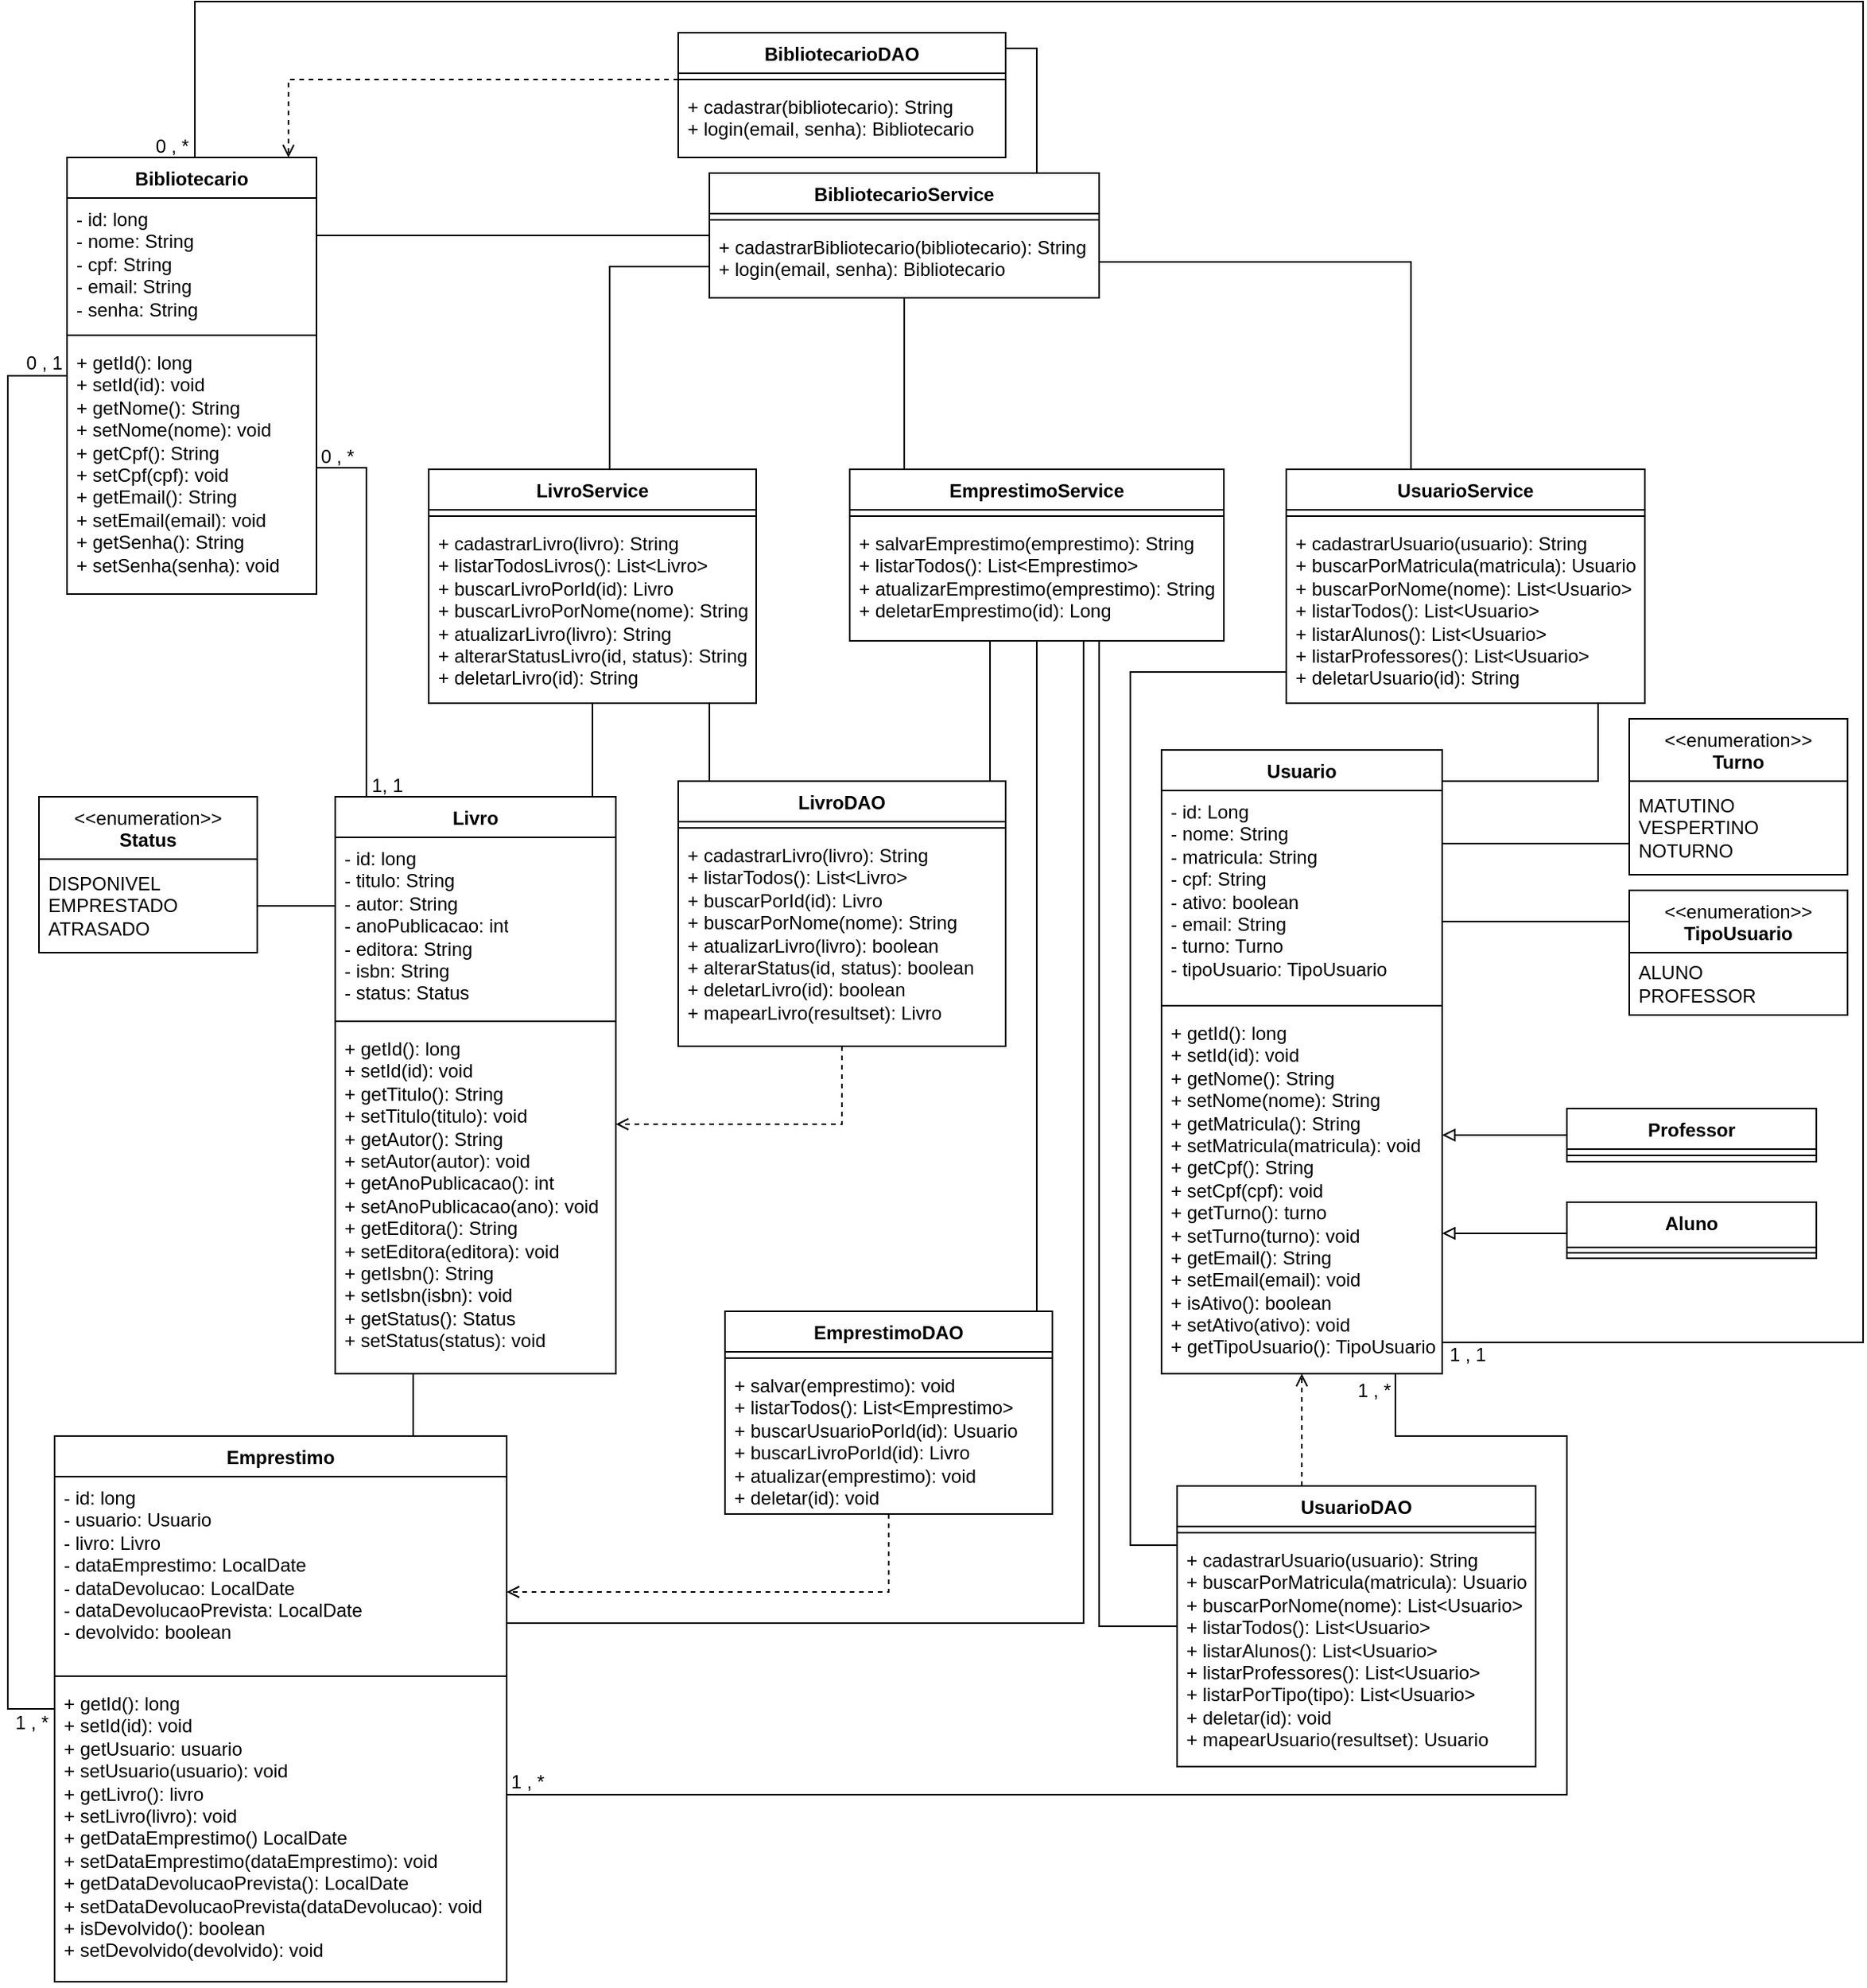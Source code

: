 <mxfile version="27.1.4">
  <diagram name="Página-1" id="i1niIuNDsbV2-99V7VAN">
    <mxGraphModel dx="1974" dy="2326" grid="1" gridSize="10" guides="1" tooltips="1" connect="1" arrows="1" fold="1" page="1" pageScale="1" pageWidth="827" pageHeight="1169" math="0" shadow="0">
      <root>
        <mxCell id="0" />
        <mxCell id="1" parent="0" />
        <mxCell id="SWBdWs7fgn10MAbYWgev-1" value="Usuario" style="swimlane;fontStyle=1;align=center;verticalAlign=top;childLayout=stackLayout;horizontal=1;startSize=26;horizontalStack=0;resizeParent=1;resizeParentMax=0;resizeLast=0;collapsible=1;marginBottom=0;whiteSpace=wrap;html=1;" parent="1" vertex="1">
          <mxGeometry x="1030" y="-380" width="180" height="400" as="geometry" />
        </mxCell>
        <mxCell id="SWBdWs7fgn10MAbYWgev-2" value="- id: Long&lt;div&gt;- nome: String&lt;/div&gt;&lt;div&gt;- matricula: String&lt;/div&gt;&lt;div&gt;- cpf: String&lt;/div&gt;&lt;div&gt;- ativo: boolean&lt;/div&gt;&lt;div&gt;- email: String&lt;/div&gt;&lt;div&gt;- turno: Turno&lt;/div&gt;&lt;div&gt;- tipoUsuario: TipoUsuario&lt;/div&gt;" style="text;strokeColor=none;fillColor=none;align=left;verticalAlign=top;spacingLeft=4;spacingRight=4;overflow=hidden;rotatable=0;points=[[0,0.5],[1,0.5]];portConstraint=eastwest;whiteSpace=wrap;html=1;" parent="SWBdWs7fgn10MAbYWgev-1" vertex="1">
          <mxGeometry y="26" width="180" height="134" as="geometry" />
        </mxCell>
        <mxCell id="SWBdWs7fgn10MAbYWgev-3" value="" style="line;strokeWidth=1;fillColor=none;align=left;verticalAlign=middle;spacingTop=-1;spacingLeft=3;spacingRight=3;rotatable=0;labelPosition=right;points=[];portConstraint=eastwest;strokeColor=inherit;" parent="SWBdWs7fgn10MAbYWgev-1" vertex="1">
          <mxGeometry y="160" width="180" height="8" as="geometry" />
        </mxCell>
        <mxCell id="SWBdWs7fgn10MAbYWgev-4" value="+ getId(): long&lt;div&gt;+ setId(id): void&lt;/div&gt;&lt;div&gt;+ getNome(): String&lt;div&gt;+ setNome(nome): String&lt;/div&gt;&lt;div&gt;+ getMatricula(): String&lt;div&gt;+ setMatricula(matricula): void&lt;/div&gt;&lt;div&gt;+ getCpf(): String&lt;div&gt;+ setCpf(cpf): void&lt;/div&gt;&lt;div&gt;+ getTurno(): turno&lt;div&gt;+ setTurno(turno): void&lt;/div&gt;&lt;div&gt;&lt;span style=&quot;background-color: transparent;&quot;&gt;+ getEmail(): String&lt;/span&gt;&lt;/div&gt;&lt;div&gt;+ setEmail(email): void&lt;/div&gt;&lt;div&gt;+ isAtivo(): boolean&lt;div&gt;+ setAtivo(ativo): void&lt;/div&gt;&lt;/div&gt;&lt;/div&gt;&lt;/div&gt;&lt;/div&gt;&lt;/div&gt;&lt;div&gt;+ getTipoUsuario(): TipoUsuario&lt;/div&gt;" style="text;strokeColor=none;fillColor=none;align=left;verticalAlign=top;spacingLeft=4;spacingRight=4;overflow=hidden;rotatable=0;points=[[0,0.5],[1,0.5]];portConstraint=eastwest;whiteSpace=wrap;html=1;" parent="SWBdWs7fgn10MAbYWgev-1" vertex="1">
          <mxGeometry y="168" width="180" height="232" as="geometry" />
        </mxCell>
        <mxCell id="SWBdWs7fgn10MAbYWgev-26" style="edgeStyle=orthogonalEdgeStyle;rounded=0;orthogonalLoop=1;jettySize=auto;html=1;endArrow=block;endFill=0;" parent="1" source="SWBdWs7fgn10MAbYWgev-5" target="SWBdWs7fgn10MAbYWgev-1" edge="1">
          <mxGeometry relative="1" as="geometry">
            <mxPoint x="291.0" y="169.0" as="sourcePoint" />
            <Array as="points">
              <mxPoint x="1230" y="-133" />
              <mxPoint x="1230" y="-133" />
            </Array>
          </mxGeometry>
        </mxCell>
        <mxCell id="SWBdWs7fgn10MAbYWgev-5" value="Professor" style="swimlane;fontStyle=1;align=center;verticalAlign=top;childLayout=stackLayout;horizontal=1;startSize=26;horizontalStack=0;resizeParent=1;resizeParentMax=0;resizeLast=0;collapsible=1;marginBottom=0;whiteSpace=wrap;html=1;" parent="1" vertex="1">
          <mxGeometry x="1290" y="-150" width="160" height="34" as="geometry" />
        </mxCell>
        <mxCell id="SWBdWs7fgn10MAbYWgev-7" value="" style="line;strokeWidth=1;fillColor=none;align=left;verticalAlign=middle;spacingTop=-1;spacingLeft=3;spacingRight=3;rotatable=0;labelPosition=right;points=[];portConstraint=eastwest;strokeColor=inherit;" parent="SWBdWs7fgn10MAbYWgev-5" vertex="1">
          <mxGeometry y="26" width="160" height="8" as="geometry" />
        </mxCell>
        <mxCell id="SWBdWs7fgn10MAbYWgev-25" style="edgeStyle=orthogonalEdgeStyle;rounded=0;orthogonalLoop=1;jettySize=auto;html=1;endArrow=block;endFill=0;" parent="1" source="SWBdWs7fgn10MAbYWgev-9" edge="1" target="SWBdWs7fgn10MAbYWgev-1">
          <mxGeometry relative="1" as="geometry">
            <mxPoint x="161" y="25" as="targetPoint" />
            <Array as="points">
              <mxPoint x="1260" y="-70" />
              <mxPoint x="1260" y="-70" />
            </Array>
          </mxGeometry>
        </mxCell>
        <mxCell id="SWBdWs7fgn10MAbYWgev-9" value="Aluno" style="swimlane;fontStyle=1;align=center;verticalAlign=top;childLayout=stackLayout;horizontal=1;startSize=29;horizontalStack=0;resizeParent=1;resizeParentMax=0;resizeLast=0;collapsible=1;marginBottom=0;whiteSpace=wrap;html=1;" parent="1" vertex="1">
          <mxGeometry x="1290" y="-90" width="160" height="36" as="geometry" />
        </mxCell>
        <mxCell id="SWBdWs7fgn10MAbYWgev-11" value="" style="line;strokeWidth=1;fillColor=none;align=left;verticalAlign=middle;spacingTop=-1;spacingLeft=3;spacingRight=3;rotatable=0;labelPosition=right;points=[];portConstraint=eastwest;strokeColor=inherit;" parent="SWBdWs7fgn10MAbYWgev-9" vertex="1">
          <mxGeometry y="29" width="160" height="7" as="geometry" />
        </mxCell>
        <mxCell id="SWBdWs7fgn10MAbYWgev-78" style="edgeStyle=orthogonalEdgeStyle;rounded=0;orthogonalLoop=1;jettySize=auto;html=1;endArrow=none;startFill=0;" parent="1" source="SWBdWs7fgn10MAbYWgev-13" target="SWBdWs7fgn10MAbYWgev-17" edge="1">
          <mxGeometry relative="1" as="geometry">
            <Array as="points">
              <mxPoint x="550" y="40" />
              <mxPoint x="550" y="40" />
            </Array>
          </mxGeometry>
        </mxCell>
        <mxCell id="SWBdWs7fgn10MAbYWgev-13" value="Emprestimo" style="swimlane;fontStyle=1;align=center;verticalAlign=top;childLayout=stackLayout;horizontal=1;startSize=26;horizontalStack=0;resizeParent=1;resizeParentMax=0;resizeLast=0;collapsible=1;marginBottom=0;whiteSpace=wrap;html=1;" parent="1" vertex="1">
          <mxGeometry x="320" y="60" width="290" height="350" as="geometry" />
        </mxCell>
        <mxCell id="SWBdWs7fgn10MAbYWgev-14" value="- id: long&lt;div&gt;- usuario: Usuario&lt;/div&gt;&lt;div&gt;- livro: Livro&lt;/div&gt;&lt;div&gt;- dataEmprestimo: LocalDate&lt;/div&gt;&lt;div&gt;- dataDevolucao: LocalDate&lt;/div&gt;&lt;div&gt;- dataDevolucaoPrevista: LocalDate&lt;/div&gt;&lt;div&gt;- devolvido: boolean&lt;/div&gt;" style="text;strokeColor=none;fillColor=none;align=left;verticalAlign=top;spacingLeft=4;spacingRight=4;overflow=hidden;rotatable=0;points=[[0,0.5],[1,0.5]];portConstraint=eastwest;whiteSpace=wrap;html=1;" parent="SWBdWs7fgn10MAbYWgev-13" vertex="1">
          <mxGeometry y="26" width="290" height="124" as="geometry" />
        </mxCell>
        <mxCell id="SWBdWs7fgn10MAbYWgev-15" value="" style="line;strokeWidth=1;fillColor=none;align=left;verticalAlign=middle;spacingTop=-1;spacingLeft=3;spacingRight=3;rotatable=0;labelPosition=right;points=[];portConstraint=eastwest;strokeColor=inherit;" parent="SWBdWs7fgn10MAbYWgev-13" vertex="1">
          <mxGeometry y="150" width="290" height="8" as="geometry" />
        </mxCell>
        <mxCell id="SWBdWs7fgn10MAbYWgev-16" value="+ getId(): long&lt;div&gt;+ setId(id): void&lt;/div&gt;&lt;div&gt;+ getUsuario: usuario&lt;/div&gt;&lt;div&gt;+ setUsuario(usuario): void&lt;/div&gt;&lt;div&gt;+ getLivro(): livro&lt;/div&gt;&lt;div&gt;+ setLivro(livro): void&lt;/div&gt;&lt;div&gt;+ getDataEmprestimo() LocalDate&lt;/div&gt;&lt;div&gt;+ setDataEmprestimo(dataEmprestimo): void&lt;/div&gt;&lt;div&gt;+ getDataDevolucaoPrevista(): LocalDate&lt;/div&gt;&lt;div&gt;+ setDataDevolucaoPrevista(dataDevolucao): void&amp;nbsp;&lt;/div&gt;&lt;div&gt;+ isDevolvido(): boolean&lt;/div&gt;&lt;div&gt;+ setDevolvido(devolvido): void&lt;/div&gt;&lt;div&gt;&lt;br&gt;&lt;/div&gt;" style="text;strokeColor=none;fillColor=none;align=left;verticalAlign=top;spacingLeft=4;spacingRight=4;overflow=hidden;rotatable=0;points=[[0,0.5],[1,0.5]];portConstraint=eastwest;whiteSpace=wrap;html=1;" parent="SWBdWs7fgn10MAbYWgev-13" vertex="1">
          <mxGeometry y="158" width="290" height="192" as="geometry" />
        </mxCell>
        <mxCell id="SWBdWs7fgn10MAbYWgev-17" value="Livro" style="swimlane;fontStyle=1;align=center;verticalAlign=top;childLayout=stackLayout;horizontal=1;startSize=26;horizontalStack=0;resizeParent=1;resizeParentMax=0;resizeLast=0;collapsible=1;marginBottom=0;whiteSpace=wrap;html=1;" parent="1" vertex="1">
          <mxGeometry x="500" y="-350" width="180" height="370" as="geometry" />
        </mxCell>
        <mxCell id="SWBdWs7fgn10MAbYWgev-18" value="- id: long&lt;div&gt;- titulo: String&lt;/div&gt;&lt;div&gt;- autor: String&lt;/div&gt;&lt;div&gt;- anoPublicacao: int&lt;/div&gt;&lt;div&gt;- editora: String&lt;/div&gt;&lt;div&gt;- isbn: String&lt;/div&gt;&lt;div&gt;- status: Status&lt;/div&gt;" style="text;strokeColor=none;fillColor=none;align=left;verticalAlign=top;spacingLeft=4;spacingRight=4;overflow=hidden;rotatable=0;points=[[0,0.5],[1,0.5]];portConstraint=eastwest;whiteSpace=wrap;html=1;" parent="SWBdWs7fgn10MAbYWgev-17" vertex="1">
          <mxGeometry y="26" width="180" height="114" as="geometry" />
        </mxCell>
        <mxCell id="SWBdWs7fgn10MAbYWgev-19" value="" style="line;strokeWidth=1;fillColor=none;align=left;verticalAlign=middle;spacingTop=-1;spacingLeft=3;spacingRight=3;rotatable=0;labelPosition=right;points=[];portConstraint=eastwest;strokeColor=inherit;" parent="SWBdWs7fgn10MAbYWgev-17" vertex="1">
          <mxGeometry y="140" width="180" height="8" as="geometry" />
        </mxCell>
        <mxCell id="SWBdWs7fgn10MAbYWgev-20" value="+ getId(): long&lt;div&gt;+ setId(id): void&lt;/div&gt;&lt;div&gt;+ getTitulo(): String&lt;/div&gt;&lt;div&gt;+ setTitulo(titulo): void&lt;/div&gt;&lt;div&gt;+ getAutor(): String&lt;/div&gt;&lt;div&gt;+ setAutor(autor): void&lt;/div&gt;&lt;div&gt;+ getAnoPublicacao(): int&lt;/div&gt;&lt;div&gt;+ setAnoPublicacao(ano): void&lt;/div&gt;&lt;div&gt;+&amp;nbsp;getEditora(): String&lt;/div&gt;&lt;div&gt;+ setEditora(editora): void&lt;/div&gt;&lt;div&gt;+ getIsbn(): String&lt;/div&gt;&lt;div&gt;+ setIsbn(isbn): void&lt;/div&gt;&lt;div&gt;+ getStatus(): Status&lt;/div&gt;&lt;div&gt;+ setStatus(status): void&lt;/div&gt;" style="text;strokeColor=none;fillColor=none;align=left;verticalAlign=top;spacingLeft=4;spacingRight=4;overflow=hidden;rotatable=0;points=[[0,0.5],[1,0.5]];portConstraint=eastwest;whiteSpace=wrap;html=1;" parent="SWBdWs7fgn10MAbYWgev-17" vertex="1">
          <mxGeometry y="148" width="180" height="222" as="geometry" />
        </mxCell>
        <mxCell id="IxCLyu_dnbTeBCR__Btl-17" style="edgeStyle=orthogonalEdgeStyle;rounded=0;orthogonalLoop=1;jettySize=auto;html=1;endArrow=none;startFill=0;" edge="1" parent="1" source="SWBdWs7fgn10MAbYWgev-21" target="IxCLyu_dnbTeBCR__Btl-1">
          <mxGeometry relative="1" as="geometry">
            <Array as="points">
              <mxPoint x="520" y="-710" />
              <mxPoint x="520" y="-710" />
            </Array>
          </mxGeometry>
        </mxCell>
        <mxCell id="IxCLyu_dnbTeBCR__Btl-34" style="edgeStyle=orthogonalEdgeStyle;rounded=0;orthogonalLoop=1;jettySize=auto;html=1;endArrow=none;startFill=0;" edge="1" parent="1" source="SWBdWs7fgn10MAbYWgev-21" target="SWBdWs7fgn10MAbYWgev-13">
          <mxGeometry relative="1" as="geometry">
            <Array as="points">
              <mxPoint x="290" y="-620" />
              <mxPoint x="290" y="235" />
            </Array>
          </mxGeometry>
        </mxCell>
        <mxCell id="SWBdWs7fgn10MAbYWgev-21" value="Bibliotecario" style="swimlane;fontStyle=1;align=center;verticalAlign=top;childLayout=stackLayout;horizontal=1;startSize=26;horizontalStack=0;resizeParent=1;resizeParentMax=0;resizeLast=0;collapsible=1;marginBottom=0;whiteSpace=wrap;html=1;" parent="1" vertex="1">
          <mxGeometry x="328" y="-760" width="160" height="280" as="geometry" />
        </mxCell>
        <mxCell id="SWBdWs7fgn10MAbYWgev-22" value="- id: long&lt;div&gt;- nome: String&lt;/div&gt;&lt;div&gt;- cpf: String&lt;/div&gt;&lt;div&gt;- email: String&lt;/div&gt;&lt;div&gt;- senha: String&lt;/div&gt;&lt;div&gt;&lt;br&gt;&lt;/div&gt;" style="text;strokeColor=none;fillColor=none;align=left;verticalAlign=top;spacingLeft=4;spacingRight=4;overflow=hidden;rotatable=0;points=[[0,0.5],[1,0.5]];portConstraint=eastwest;whiteSpace=wrap;html=1;" parent="SWBdWs7fgn10MAbYWgev-21" vertex="1">
          <mxGeometry y="26" width="160" height="84" as="geometry" />
        </mxCell>
        <mxCell id="SWBdWs7fgn10MAbYWgev-23" value="" style="line;strokeWidth=1;fillColor=none;align=left;verticalAlign=middle;spacingTop=-1;spacingLeft=3;spacingRight=3;rotatable=0;labelPosition=right;points=[];portConstraint=eastwest;strokeColor=inherit;" parent="SWBdWs7fgn10MAbYWgev-21" vertex="1">
          <mxGeometry y="110" width="160" height="8" as="geometry" />
        </mxCell>
        <mxCell id="SWBdWs7fgn10MAbYWgev-24" value="+ getId(): long&lt;div&gt;+ setId(id): void&lt;/div&gt;&lt;div&gt;+ getNome(): String&lt;/div&gt;&lt;div&gt;+ setNome(nome): void&lt;/div&gt;&lt;div&gt;+ getCpf(): String&lt;/div&gt;&lt;div&gt;+ setCpf(cpf): void&lt;/div&gt;&lt;div&gt;+ getEmail(): String&lt;/div&gt;&lt;div&gt;+ setEmail(email): void&lt;/div&gt;&lt;div&gt;+ getSenha(): String&lt;/div&gt;&lt;div&gt;+ setSenha(senha): void&lt;/div&gt;&lt;div&gt;&lt;br&gt;&lt;/div&gt;" style="text;strokeColor=none;fillColor=none;align=left;verticalAlign=top;spacingLeft=4;spacingRight=4;overflow=hidden;rotatable=0;points=[[0,0.5],[1,0.5]];portConstraint=eastwest;whiteSpace=wrap;html=1;" parent="SWBdWs7fgn10MAbYWgev-21" vertex="1">
          <mxGeometry y="118" width="160" height="162" as="geometry" />
        </mxCell>
        <mxCell id="SWBdWs7fgn10MAbYWgev-55" style="edgeStyle=orthogonalEdgeStyle;rounded=0;orthogonalLoop=1;jettySize=auto;html=1;dashed=1;endArrow=open;endFill=0;" parent="1" source="SWBdWs7fgn10MAbYWgev-28" target="SWBdWs7fgn10MAbYWgev-21" edge="1">
          <mxGeometry relative="1" as="geometry">
            <Array as="points">
              <mxPoint x="470" y="-810" />
            </Array>
          </mxGeometry>
        </mxCell>
        <mxCell id="SWBdWs7fgn10MAbYWgev-28" value="BibliotecarioDAO" style="swimlane;fontStyle=1;align=center;verticalAlign=top;childLayout=stackLayout;horizontal=1;startSize=26;horizontalStack=0;resizeParent=1;resizeParentMax=0;resizeLast=0;collapsible=1;marginBottom=0;whiteSpace=wrap;html=1;" parent="1" vertex="1">
          <mxGeometry x="720" y="-840" width="210" height="80" as="geometry" />
        </mxCell>
        <mxCell id="SWBdWs7fgn10MAbYWgev-30" value="" style="line;strokeWidth=1;fillColor=none;align=left;verticalAlign=middle;spacingTop=-1;spacingLeft=3;spacingRight=3;rotatable=0;labelPosition=right;points=[];portConstraint=eastwest;strokeColor=inherit;" parent="SWBdWs7fgn10MAbYWgev-28" vertex="1">
          <mxGeometry y="26" width="210" height="8" as="geometry" />
        </mxCell>
        <mxCell id="SWBdWs7fgn10MAbYWgev-31" value="+ cadastrar(bibliotecario): String&lt;div&gt;+ login(email, senha): Bibliotecario&lt;/div&gt;" style="text;strokeColor=none;fillColor=none;align=left;verticalAlign=top;spacingLeft=4;spacingRight=4;overflow=hidden;rotatable=0;points=[[0,0.5],[1,0.5]];portConstraint=eastwest;whiteSpace=wrap;html=1;" parent="SWBdWs7fgn10MAbYWgev-28" vertex="1">
          <mxGeometry y="34" width="210" height="46" as="geometry" />
        </mxCell>
        <mxCell id="SWBdWs7fgn10MAbYWgev-66" style="edgeStyle=orthogonalEdgeStyle;rounded=0;orthogonalLoop=1;jettySize=auto;html=1;dashed=1;endArrow=open;endFill=0;" parent="1" source="SWBdWs7fgn10MAbYWgev-34" target="SWBdWs7fgn10MAbYWgev-13" edge="1">
          <mxGeometry relative="1" as="geometry">
            <Array as="points">
              <mxPoint x="855" y="160" />
            </Array>
          </mxGeometry>
        </mxCell>
        <mxCell id="SWBdWs7fgn10MAbYWgev-34" value="EmprestimoDAO" style="swimlane;fontStyle=1;align=center;verticalAlign=top;childLayout=stackLayout;horizontal=1;startSize=26;horizontalStack=0;resizeParent=1;resizeParentMax=0;resizeLast=0;collapsible=1;marginBottom=0;whiteSpace=wrap;html=1;" parent="1" vertex="1">
          <mxGeometry x="750" y="-20" width="210" height="130" as="geometry" />
        </mxCell>
        <mxCell id="SWBdWs7fgn10MAbYWgev-35" value="" style="line;strokeWidth=1;fillColor=none;align=left;verticalAlign=middle;spacingTop=-1;spacingLeft=3;spacingRight=3;rotatable=0;labelPosition=right;points=[];portConstraint=eastwest;strokeColor=inherit;" parent="SWBdWs7fgn10MAbYWgev-34" vertex="1">
          <mxGeometry y="26" width="210" height="8" as="geometry" />
        </mxCell>
        <mxCell id="SWBdWs7fgn10MAbYWgev-36" value="+ salvar(emprestimo): void&lt;div&gt;+ listarTodos(): List&amp;lt;Emprestimo&amp;gt;&lt;/div&gt;&lt;div&gt;+ buscarUsuarioPorId(id): Usuario&lt;/div&gt;&lt;div&gt;+ buscarLivroPorId(id): Livro&lt;/div&gt;&lt;div&gt;+ atualizar(emprestimo): void&lt;/div&gt;&lt;div&gt;+ deletar(id): void&lt;/div&gt;" style="text;strokeColor=none;fillColor=none;align=left;verticalAlign=top;spacingLeft=4;spacingRight=4;overflow=hidden;rotatable=0;points=[[0,0.5],[1,0.5]];portConstraint=eastwest;whiteSpace=wrap;html=1;" parent="SWBdWs7fgn10MAbYWgev-34" vertex="1">
          <mxGeometry y="34" width="210" height="96" as="geometry" />
        </mxCell>
        <mxCell id="SWBdWs7fgn10MAbYWgev-69" style="edgeStyle=orthogonalEdgeStyle;rounded=0;orthogonalLoop=1;jettySize=auto;html=1;dashed=1;endArrow=open;endFill=0;strokeWidth=1;" parent="1" source="SWBdWs7fgn10MAbYWgev-37" target="SWBdWs7fgn10MAbYWgev-17" edge="1">
          <mxGeometry relative="1" as="geometry">
            <Array as="points">
              <mxPoint x="825" y="-140" />
            </Array>
          </mxGeometry>
        </mxCell>
        <mxCell id="IxCLyu_dnbTeBCR__Btl-24" style="edgeStyle=orthogonalEdgeStyle;rounded=0;orthogonalLoop=1;jettySize=auto;html=1;endArrow=none;startFill=0;" edge="1" parent="1" source="SWBdWs7fgn10MAbYWgev-37" target="IxCLyu_dnbTeBCR__Btl-9">
          <mxGeometry relative="1" as="geometry">
            <Array as="points">
              <mxPoint x="740" y="-390" />
              <mxPoint x="740" y="-390" />
            </Array>
          </mxGeometry>
        </mxCell>
        <mxCell id="SWBdWs7fgn10MAbYWgev-37" value="LivroDAO" style="swimlane;fontStyle=1;align=center;verticalAlign=top;childLayout=stackLayout;horizontal=1;startSize=26;horizontalStack=0;resizeParent=1;resizeParentMax=0;resizeLast=0;collapsible=1;marginBottom=0;whiteSpace=wrap;html=1;" parent="1" vertex="1">
          <mxGeometry x="720" y="-360" width="210" height="170" as="geometry" />
        </mxCell>
        <mxCell id="SWBdWs7fgn10MAbYWgev-38" value="" style="line;strokeWidth=1;fillColor=none;align=left;verticalAlign=middle;spacingTop=-1;spacingLeft=3;spacingRight=3;rotatable=0;labelPosition=right;points=[];portConstraint=eastwest;strokeColor=inherit;" parent="SWBdWs7fgn10MAbYWgev-37" vertex="1">
          <mxGeometry y="26" width="210" height="8" as="geometry" />
        </mxCell>
        <mxCell id="SWBdWs7fgn10MAbYWgev-39" value="+ cadastrarLivro(livro): String&lt;div&gt;+ listarTodos(): List&amp;lt;Livro&amp;gt;&lt;/div&gt;&lt;div&gt;+ buscarPorId(id): Livro&lt;/div&gt;&lt;div&gt;+ buscarPorNome(nome): String&lt;/div&gt;&lt;div&gt;+ atualizarLivro(livro): boolean&lt;/div&gt;&lt;div&gt;+ alterarStatus(id, status): boolean&lt;/div&gt;&lt;div&gt;+ deletarLivro(id): boolean&lt;/div&gt;&lt;div&gt;+ mapearLivro(resultset): Livro&lt;/div&gt;" style="text;strokeColor=none;fillColor=none;align=left;verticalAlign=top;spacingLeft=4;spacingRight=4;overflow=hidden;rotatable=0;points=[[0,0.5],[1,0.5]];portConstraint=eastwest;whiteSpace=wrap;html=1;" parent="SWBdWs7fgn10MAbYWgev-37" vertex="1">
          <mxGeometry y="34" width="210" height="136" as="geometry" />
        </mxCell>
        <mxCell id="SWBdWs7fgn10MAbYWgev-71" style="edgeStyle=orthogonalEdgeStyle;rounded=0;orthogonalLoop=1;jettySize=auto;html=1;endArrow=open;endFill=0;dashed=1;" parent="1" source="SWBdWs7fgn10MAbYWgev-40" target="SWBdWs7fgn10MAbYWgev-1" edge="1">
          <mxGeometry relative="1" as="geometry">
            <mxPoint x="1240.0" y="190" as="sourcePoint" />
            <Array as="points">
              <mxPoint x="1120" y="60" />
              <mxPoint x="1120" y="60" />
            </Array>
            <mxPoint x="1220.26" y="-157.352" as="targetPoint" />
          </mxGeometry>
        </mxCell>
        <mxCell id="SWBdWs7fgn10MAbYWgev-40" value="UsuarioDAO" style="swimlane;fontStyle=1;align=center;verticalAlign=top;childLayout=stackLayout;horizontal=1;startSize=26;horizontalStack=0;resizeParent=1;resizeParentMax=0;resizeLast=0;collapsible=1;marginBottom=0;whiteSpace=wrap;html=1;" parent="1" vertex="1">
          <mxGeometry x="1040" y="92" width="230" height="180" as="geometry" />
        </mxCell>
        <mxCell id="SWBdWs7fgn10MAbYWgev-42" value="" style="line;strokeWidth=1;fillColor=none;align=left;verticalAlign=middle;spacingTop=-1;spacingLeft=3;spacingRight=3;rotatable=0;labelPosition=right;points=[];portConstraint=eastwest;strokeColor=inherit;" parent="SWBdWs7fgn10MAbYWgev-40" vertex="1">
          <mxGeometry y="26" width="230" height="8" as="geometry" />
        </mxCell>
        <mxCell id="SWBdWs7fgn10MAbYWgev-43" value="+ cadastrarUsuario(usuario): String&lt;div&gt;+ buscarPorMatricula(matricula): Usuario&lt;/div&gt;&lt;div&gt;+ buscarPorNome(nome): List&amp;lt;Usuario&amp;gt;&lt;/div&gt;&lt;div&gt;+ listarTodos(): List&amp;lt;Usuario&amp;gt;&lt;/div&gt;&lt;div&gt;+ listarAlunos(): List&amp;lt;Usuario&amp;gt;&lt;/div&gt;&lt;div&gt;+ listarProfessores(): List&amp;lt;Usuario&amp;gt;&lt;/div&gt;&lt;div&gt;+ listarPorTipo(tipo): List&amp;lt;Usuario&amp;gt;&lt;/div&gt;&lt;div&gt;+ deletar(id): void&lt;/div&gt;&lt;div&gt;+ mapearUsuario(resultset): Usuario&lt;/div&gt;" style="text;strokeColor=none;fillColor=none;align=left;verticalAlign=top;spacingLeft=4;spacingRight=4;overflow=hidden;rotatable=0;points=[[0,0.5],[1,0.5]];portConstraint=eastwest;whiteSpace=wrap;html=1;" parent="SWBdWs7fgn10MAbYWgev-40" vertex="1">
          <mxGeometry y="34" width="230" height="146" as="geometry" />
        </mxCell>
        <mxCell id="SWBdWs7fgn10MAbYWgev-68" style="edgeStyle=orthogonalEdgeStyle;rounded=0;orthogonalLoop=1;jettySize=auto;html=1;endArrow=none;startFill=0;" parent="1" source="SWBdWs7fgn10MAbYWgev-44" target="SWBdWs7fgn10MAbYWgev-17" edge="1">
          <mxGeometry relative="1" as="geometry">
            <Array as="points">
              <mxPoint x="470" y="-280" />
              <mxPoint x="470" y="-280" />
            </Array>
          </mxGeometry>
        </mxCell>
        <mxCell id="SWBdWs7fgn10MAbYWgev-44" value="&amp;lt;&amp;lt;enumeration&amp;gt;&amp;gt;&lt;br&gt;&lt;b&gt;Status&lt;/b&gt;" style="swimlane;fontStyle=0;align=center;verticalAlign=top;childLayout=stackLayout;horizontal=1;startSize=40;horizontalStack=0;resizeParent=1;resizeParentMax=0;resizeLast=0;collapsible=0;marginBottom=0;html=1;whiteSpace=wrap;" parent="1" vertex="1">
          <mxGeometry x="310" y="-350" width="140" height="100" as="geometry" />
        </mxCell>
        <mxCell id="SWBdWs7fgn10MAbYWgev-45" value="DISPONIVEL&lt;div&gt;EMPRESTADO&lt;/div&gt;&lt;div&gt;ATRASADO&lt;/div&gt;" style="text;html=1;strokeColor=none;fillColor=none;align=left;verticalAlign=middle;spacingLeft=4;spacingRight=4;overflow=hidden;rotatable=0;points=[[0,0.5],[1,0.5]];portConstraint=eastwest;whiteSpace=wrap;" parent="SWBdWs7fgn10MAbYWgev-44" vertex="1">
          <mxGeometry y="40" width="140" height="60" as="geometry" />
        </mxCell>
        <mxCell id="IxCLyu_dnbTeBCR__Btl-30" style="edgeStyle=orthogonalEdgeStyle;rounded=0;orthogonalLoop=1;jettySize=auto;html=1;endArrow=none;startFill=0;" edge="1" parent="1" source="SWBdWs7fgn10MAbYWgev-46" target="SWBdWs7fgn10MAbYWgev-2">
          <mxGeometry relative="1" as="geometry">
            <Array as="points">
              <mxPoint x="1270" y="-270" />
              <mxPoint x="1270" y="-270" />
            </Array>
          </mxGeometry>
        </mxCell>
        <mxCell id="SWBdWs7fgn10MAbYWgev-46" value="&amp;lt;&amp;lt;enumeration&amp;gt;&amp;gt;&lt;br&gt;&lt;b&gt;TipoUsuario&lt;/b&gt;" style="swimlane;fontStyle=0;align=center;verticalAlign=top;childLayout=stackLayout;horizontal=1;startSize=40;horizontalStack=0;resizeParent=1;resizeParentMax=0;resizeLast=0;collapsible=0;marginBottom=0;html=1;whiteSpace=wrap;" parent="1" vertex="1">
          <mxGeometry x="1330" y="-290" width="140" height="80" as="geometry" />
        </mxCell>
        <mxCell id="SWBdWs7fgn10MAbYWgev-47" value="ALUNO&lt;div&gt;PROFESSOR&lt;/div&gt;" style="text;html=1;strokeColor=none;fillColor=none;align=left;verticalAlign=middle;spacingLeft=4;spacingRight=4;overflow=hidden;rotatable=0;points=[[0,0.5],[1,0.5]];portConstraint=eastwest;whiteSpace=wrap;" parent="SWBdWs7fgn10MAbYWgev-46" vertex="1">
          <mxGeometry y="40" width="140" height="40" as="geometry" />
        </mxCell>
        <mxCell id="SWBdWs7fgn10MAbYWgev-60" style="edgeStyle=orthogonalEdgeStyle;rounded=0;orthogonalLoop=1;jettySize=auto;html=1;endArrow=none;startFill=0;" parent="1" source="SWBdWs7fgn10MAbYWgev-48" target="SWBdWs7fgn10MAbYWgev-2" edge="1">
          <mxGeometry relative="1" as="geometry">
            <Array as="points">
              <mxPoint x="1270" y="-320" />
              <mxPoint x="1270" y="-320" />
            </Array>
          </mxGeometry>
        </mxCell>
        <mxCell id="SWBdWs7fgn10MAbYWgev-48" value="&amp;lt;&amp;lt;enumeration&amp;gt;&amp;gt;&lt;br&gt;&lt;b&gt;Turno&lt;/b&gt;" style="swimlane;fontStyle=0;align=center;verticalAlign=top;childLayout=stackLayout;horizontal=1;startSize=40;horizontalStack=0;resizeParent=1;resizeParentMax=0;resizeLast=0;collapsible=0;marginBottom=0;html=1;whiteSpace=wrap;" parent="1" vertex="1">
          <mxGeometry x="1330" y="-400" width="140" height="100" as="geometry" />
        </mxCell>
        <mxCell id="SWBdWs7fgn10MAbYWgev-49" value="MATUTINO&lt;div&gt;VESPERTINO&lt;/div&gt;&lt;div&gt;NOTURNO&lt;/div&gt;" style="text;html=1;strokeColor=none;fillColor=none;align=left;verticalAlign=middle;spacingLeft=4;spacingRight=4;overflow=hidden;rotatable=0;points=[[0,0.5],[1,0.5]];portConstraint=eastwest;whiteSpace=wrap;" parent="SWBdWs7fgn10MAbYWgev-48" vertex="1">
          <mxGeometry y="40" width="140" height="60" as="geometry" />
        </mxCell>
        <mxCell id="SWBdWs7fgn10MAbYWgev-64" style="edgeStyle=orthogonalEdgeStyle;rounded=0;orthogonalLoop=1;jettySize=auto;html=1;endArrow=none;startFill=0;" parent="1" source="SWBdWs7fgn10MAbYWgev-21" target="SWBdWs7fgn10MAbYWgev-1" edge="1">
          <mxGeometry relative="1" as="geometry">
            <Array as="points">
              <mxPoint x="410" y="-860" />
              <mxPoint x="1480" y="-860" />
              <mxPoint x="1480" />
            </Array>
            <mxPoint x="280" y="-640" as="sourcePoint" />
          </mxGeometry>
        </mxCell>
        <mxCell id="SWBdWs7fgn10MAbYWgev-70" style="edgeStyle=orthogonalEdgeStyle;rounded=0;orthogonalLoop=1;jettySize=auto;html=1;exitX=1;exitY=0.5;exitDx=0;exitDy=0;endArrow=none;startFill=0;" parent="1" source="SWBdWs7fgn10MAbYWgev-24" target="SWBdWs7fgn10MAbYWgev-17" edge="1">
          <mxGeometry relative="1" as="geometry">
            <Array as="points">
              <mxPoint x="520" y="-561" />
            </Array>
          </mxGeometry>
        </mxCell>
        <mxCell id="IxCLyu_dnbTeBCR__Btl-18" style="edgeStyle=orthogonalEdgeStyle;rounded=0;orthogonalLoop=1;jettySize=auto;html=1;endArrow=none;startFill=0;" edge="1" parent="1" source="IxCLyu_dnbTeBCR__Btl-1" target="IxCLyu_dnbTeBCR__Btl-5">
          <mxGeometry relative="1" as="geometry">
            <Array as="points">
              <mxPoint x="865" y="-600" />
              <mxPoint x="865" y="-600" />
            </Array>
          </mxGeometry>
        </mxCell>
        <mxCell id="IxCLyu_dnbTeBCR__Btl-19" style="edgeStyle=orthogonalEdgeStyle;rounded=0;orthogonalLoop=1;jettySize=auto;html=1;entryX=0.5;entryY=0;entryDx=0;entryDy=0;endArrow=none;startFill=0;" edge="1" parent="1" source="IxCLyu_dnbTeBCR__Btl-1" target="IxCLyu_dnbTeBCR__Btl-9">
          <mxGeometry relative="1" as="geometry">
            <mxPoint x="720" y="-680" as="sourcePoint" />
            <Array as="points">
              <mxPoint x="676" y="-690" />
              <mxPoint x="676" y="-560" />
            </Array>
          </mxGeometry>
        </mxCell>
        <mxCell id="IxCLyu_dnbTeBCR__Btl-20" style="edgeStyle=orthogonalEdgeStyle;rounded=0;orthogonalLoop=1;jettySize=auto;html=1;endArrow=none;startFill=0;exitX=1;exitY=0.5;exitDx=0;exitDy=0;" edge="1" parent="1" source="IxCLyu_dnbTeBCR__Btl-4" target="IxCLyu_dnbTeBCR__Btl-13">
          <mxGeometry relative="1" as="geometry">
            <Array as="points">
              <mxPoint x="1190" y="-693" />
            </Array>
          </mxGeometry>
        </mxCell>
        <mxCell id="IxCLyu_dnbTeBCR__Btl-27" style="edgeStyle=orthogonalEdgeStyle;rounded=0;orthogonalLoop=1;jettySize=auto;html=1;endArrow=none;startFill=0;" edge="1" parent="1" source="IxCLyu_dnbTeBCR__Btl-1" target="SWBdWs7fgn10MAbYWgev-28">
          <mxGeometry relative="1" as="geometry">
            <mxPoint x="630" y="-220" as="sourcePoint" />
            <mxPoint x="612.5" y="-195" as="targetPoint" />
            <Array as="points">
              <mxPoint x="950" y="-830" />
            </Array>
          </mxGeometry>
        </mxCell>
        <mxCell id="IxCLyu_dnbTeBCR__Btl-1" value="BibliotecarioService" style="swimlane;fontStyle=1;align=center;verticalAlign=top;childLayout=stackLayout;horizontal=1;startSize=26;horizontalStack=0;resizeParent=1;resizeParentMax=0;resizeLast=0;collapsible=1;marginBottom=0;whiteSpace=wrap;html=1;" vertex="1" parent="1">
          <mxGeometry x="740" y="-750" width="250" height="80" as="geometry" />
        </mxCell>
        <mxCell id="IxCLyu_dnbTeBCR__Btl-3" value="" style="line;strokeWidth=1;fillColor=none;align=left;verticalAlign=middle;spacingTop=-1;spacingLeft=3;spacingRight=3;rotatable=0;labelPosition=right;points=[];portConstraint=eastwest;strokeColor=inherit;" vertex="1" parent="IxCLyu_dnbTeBCR__Btl-1">
          <mxGeometry y="26" width="250" height="8" as="geometry" />
        </mxCell>
        <mxCell id="IxCLyu_dnbTeBCR__Btl-4" value="+ cadastrarBibliotecario(bibliotecario): String&lt;div&gt;+ login(email, senha): Bibliotecario&lt;/div&gt;" style="text;strokeColor=none;fillColor=none;align=left;verticalAlign=top;spacingLeft=4;spacingRight=4;overflow=hidden;rotatable=0;points=[[0,0.5],[1,0.5]];portConstraint=eastwest;whiteSpace=wrap;html=1;" vertex="1" parent="IxCLyu_dnbTeBCR__Btl-1">
          <mxGeometry y="34" width="250" height="46" as="geometry" />
        </mxCell>
        <mxCell id="IxCLyu_dnbTeBCR__Btl-22" style="edgeStyle=orthogonalEdgeStyle;rounded=0;orthogonalLoop=1;jettySize=auto;html=1;endArrow=none;startFill=0;" edge="1" parent="1" source="IxCLyu_dnbTeBCR__Btl-5" target="SWBdWs7fgn10MAbYWgev-13">
          <mxGeometry relative="1" as="geometry">
            <Array as="points">
              <mxPoint x="980" y="180" />
            </Array>
          </mxGeometry>
        </mxCell>
        <mxCell id="IxCLyu_dnbTeBCR__Btl-45" style="edgeStyle=orthogonalEdgeStyle;rounded=0;orthogonalLoop=1;jettySize=auto;html=1;endArrow=none;startFill=0;" edge="1" parent="1" source="IxCLyu_dnbTeBCR__Btl-5" target="SWBdWs7fgn10MAbYWgev-40">
          <mxGeometry relative="1" as="geometry">
            <Array as="points">
              <mxPoint x="990" y="182" />
            </Array>
          </mxGeometry>
        </mxCell>
        <mxCell id="IxCLyu_dnbTeBCR__Btl-5" value="EmprestimoService" style="swimlane;fontStyle=1;align=center;verticalAlign=top;childLayout=stackLayout;horizontal=1;startSize=26;horizontalStack=0;resizeParent=1;resizeParentMax=0;resizeLast=0;collapsible=1;marginBottom=0;whiteSpace=wrap;html=1;" vertex="1" parent="1">
          <mxGeometry x="830" y="-560" width="240" height="110" as="geometry" />
        </mxCell>
        <mxCell id="IxCLyu_dnbTeBCR__Btl-7" value="" style="line;strokeWidth=1;fillColor=none;align=left;verticalAlign=middle;spacingTop=-1;spacingLeft=3;spacingRight=3;rotatable=0;labelPosition=right;points=[];portConstraint=eastwest;strokeColor=inherit;" vertex="1" parent="IxCLyu_dnbTeBCR__Btl-5">
          <mxGeometry y="26" width="240" height="8" as="geometry" />
        </mxCell>
        <mxCell id="IxCLyu_dnbTeBCR__Btl-8" value="+ salvarEmprestimo(emprestimo): String&lt;div&gt;+ listarTodos(): List&amp;lt;Emprestimo&amp;gt;&lt;/div&gt;&lt;div&gt;+ atualizarEmprestimo(emprestimo): String&lt;/div&gt;&lt;div&gt;+ deletarEmprestimo(id): Long&lt;/div&gt;" style="text;strokeColor=none;fillColor=none;align=left;verticalAlign=top;spacingLeft=4;spacingRight=4;overflow=hidden;rotatable=0;points=[[0,0.5],[1,0.5]];portConstraint=eastwest;whiteSpace=wrap;html=1;" vertex="1" parent="IxCLyu_dnbTeBCR__Btl-5">
          <mxGeometry y="34" width="240" height="76" as="geometry" />
        </mxCell>
        <mxCell id="IxCLyu_dnbTeBCR__Btl-9" value="LivroService" style="swimlane;fontStyle=1;align=center;verticalAlign=top;childLayout=stackLayout;horizontal=1;startSize=26;horizontalStack=0;resizeParent=1;resizeParentMax=0;resizeLast=0;collapsible=1;marginBottom=0;whiteSpace=wrap;html=1;" vertex="1" parent="1">
          <mxGeometry x="560" y="-560" width="210" height="150" as="geometry" />
        </mxCell>
        <mxCell id="IxCLyu_dnbTeBCR__Btl-11" value="" style="line;strokeWidth=1;fillColor=none;align=left;verticalAlign=middle;spacingTop=-1;spacingLeft=3;spacingRight=3;rotatable=0;labelPosition=right;points=[];portConstraint=eastwest;strokeColor=inherit;" vertex="1" parent="IxCLyu_dnbTeBCR__Btl-9">
          <mxGeometry y="26" width="210" height="8" as="geometry" />
        </mxCell>
        <mxCell id="IxCLyu_dnbTeBCR__Btl-12" value="+ cadastrarLivro(livro): String&lt;div&gt;+ listarTodosLivros(): List&amp;lt;Livro&amp;gt;&lt;/div&gt;&lt;div&gt;+ buscarLivroPorId(id): Livro&lt;/div&gt;&lt;div&gt;+ buscarLivroPorNome(nome): String&lt;/div&gt;&lt;div&gt;+ atualizarLivro(livro): String&lt;/div&gt;&lt;div&gt;+ alterarStatusLivro(id, status): String&lt;/div&gt;&lt;div&gt;+ deletarLivro(id): String&lt;/div&gt;" style="text;strokeColor=none;fillColor=none;align=left;verticalAlign=top;spacingLeft=4;spacingRight=4;overflow=hidden;rotatable=0;points=[[0,0.5],[1,0.5]];portConstraint=eastwest;whiteSpace=wrap;html=1;" vertex="1" parent="IxCLyu_dnbTeBCR__Btl-9">
          <mxGeometry y="34" width="210" height="116" as="geometry" />
        </mxCell>
        <mxCell id="IxCLyu_dnbTeBCR__Btl-13" value="UsuarioService" style="swimlane;fontStyle=1;align=center;verticalAlign=top;childLayout=stackLayout;horizontal=1;startSize=26;horizontalStack=0;resizeParent=1;resizeParentMax=0;resizeLast=0;collapsible=1;marginBottom=0;whiteSpace=wrap;html=1;" vertex="1" parent="1">
          <mxGeometry x="1110" y="-560" width="230" height="150" as="geometry" />
        </mxCell>
        <mxCell id="IxCLyu_dnbTeBCR__Btl-15" value="" style="line;strokeWidth=1;fillColor=none;align=left;verticalAlign=middle;spacingTop=-1;spacingLeft=3;spacingRight=3;rotatable=0;labelPosition=right;points=[];portConstraint=eastwest;strokeColor=inherit;" vertex="1" parent="IxCLyu_dnbTeBCR__Btl-13">
          <mxGeometry y="26" width="230" height="8" as="geometry" />
        </mxCell>
        <mxCell id="IxCLyu_dnbTeBCR__Btl-16" value="+ cadastrarUsuario(usuario): String&lt;div&gt;+ buscarPorMatricula(matricula): Usuario&lt;/div&gt;&lt;div&gt;+ buscarPorNome(nome): List&amp;lt;Usuario&amp;gt;&lt;/div&gt;&lt;div&gt;+ listarTodos(): List&amp;lt;Usuario&amp;gt;&lt;/div&gt;&lt;div&gt;+ listarAlunos(): List&amp;lt;Usuario&amp;gt;&lt;/div&gt;&lt;div&gt;+ listarProfessores(): List&amp;lt;Usuario&amp;gt;&lt;/div&gt;&lt;div&gt;+ deletarUsuario(id): String&lt;/div&gt;" style="text;strokeColor=none;fillColor=none;align=left;verticalAlign=top;spacingLeft=4;spacingRight=4;overflow=hidden;rotatable=0;points=[[0,0.5],[1,0.5]];portConstraint=eastwest;whiteSpace=wrap;html=1;" vertex="1" parent="IxCLyu_dnbTeBCR__Btl-13">
          <mxGeometry y="34" width="230" height="116" as="geometry" />
        </mxCell>
        <mxCell id="IxCLyu_dnbTeBCR__Btl-21" style="edgeStyle=orthogonalEdgeStyle;rounded=0;orthogonalLoop=1;jettySize=auto;html=1;endArrow=none;startFill=0;" edge="1" parent="1" source="IxCLyu_dnbTeBCR__Btl-12" target="SWBdWs7fgn10MAbYWgev-17">
          <mxGeometry relative="1" as="geometry">
            <Array as="points">
              <mxPoint x="590" y="-200" />
              <mxPoint x="590" y="-200" />
            </Array>
          </mxGeometry>
        </mxCell>
        <mxCell id="IxCLyu_dnbTeBCR__Btl-23" style="edgeStyle=orthogonalEdgeStyle;rounded=0;orthogonalLoop=1;jettySize=auto;html=1;endArrow=none;startFill=0;" edge="1" parent="1" source="IxCLyu_dnbTeBCR__Btl-16" target="SWBdWs7fgn10MAbYWgev-1">
          <mxGeometry relative="1" as="geometry">
            <Array as="points">
              <mxPoint x="1310" y="-360" />
            </Array>
          </mxGeometry>
        </mxCell>
        <mxCell id="IxCLyu_dnbTeBCR__Btl-32" style="edgeStyle=orthogonalEdgeStyle;rounded=0;orthogonalLoop=1;jettySize=auto;html=1;endArrow=none;startFill=0;" edge="1" parent="1" source="IxCLyu_dnbTeBCR__Btl-16" target="SWBdWs7fgn10MAbYWgev-40">
          <mxGeometry relative="1" as="geometry">
            <Array as="points">
              <mxPoint x="1010" y="-430" />
              <mxPoint x="1010" y="130" />
            </Array>
          </mxGeometry>
        </mxCell>
        <mxCell id="IxCLyu_dnbTeBCR__Btl-33" style="edgeStyle=orthogonalEdgeStyle;rounded=0;orthogonalLoop=1;jettySize=auto;html=1;endArrow=none;startFill=0;" edge="1" parent="1" source="IxCLyu_dnbTeBCR__Btl-8" target="SWBdWs7fgn10MAbYWgev-34">
          <mxGeometry relative="1" as="geometry">
            <Array as="points">
              <mxPoint x="950" y="-130" />
              <mxPoint x="950" y="-130" />
            </Array>
          </mxGeometry>
        </mxCell>
        <mxCell id="IxCLyu_dnbTeBCR__Btl-36" value="1 , 1" style="text;html=1;align=center;verticalAlign=middle;resizable=0;points=[];autosize=1;strokeColor=none;fillColor=none;" vertex="1" parent="1">
          <mxGeometry x="1201" y="-7" width="50" height="30" as="geometry" />
        </mxCell>
        <mxCell id="IxCLyu_dnbTeBCR__Btl-37" value="0 , *" style="text;html=1;align=center;verticalAlign=middle;resizable=0;points=[];autosize=1;strokeColor=none;fillColor=none;" vertex="1" parent="1">
          <mxGeometry x="375" y="-782" width="40" height="30" as="geometry" />
        </mxCell>
        <mxCell id="IxCLyu_dnbTeBCR__Btl-38" value="0 , *" style="text;html=1;align=center;verticalAlign=middle;resizable=0;points=[];autosize=1;strokeColor=none;fillColor=none;" vertex="1" parent="1">
          <mxGeometry x="481" y="-583" width="40" height="30" as="geometry" />
        </mxCell>
        <mxCell id="IxCLyu_dnbTeBCR__Btl-39" value="1, 1" style="text;html=1;align=center;verticalAlign=middle;resizable=0;points=[];autosize=1;strokeColor=none;fillColor=none;" vertex="1" parent="1">
          <mxGeometry x="513" y="-372" width="40" height="30" as="geometry" />
        </mxCell>
        <mxCell id="IxCLyu_dnbTeBCR__Btl-40" value="0 , 1" style="text;html=1;align=center;verticalAlign=middle;resizable=0;points=[];autosize=1;strokeColor=none;fillColor=none;" vertex="1" parent="1">
          <mxGeometry x="288" y="-643" width="50" height="30" as="geometry" />
        </mxCell>
        <mxCell id="IxCLyu_dnbTeBCR__Btl-41" value="1 , *" style="text;html=1;align=center;verticalAlign=middle;resizable=0;points=[];autosize=1;strokeColor=none;fillColor=none;" vertex="1" parent="1">
          <mxGeometry x="285" y="229" width="40" height="30" as="geometry" />
        </mxCell>
        <mxCell id="IxCLyu_dnbTeBCR__Btl-42" style="edgeStyle=orthogonalEdgeStyle;rounded=0;orthogonalLoop=1;jettySize=auto;html=1;endArrow=none;startFill=0;" edge="1" parent="1" source="SWBdWs7fgn10MAbYWgev-16" target="SWBdWs7fgn10MAbYWgev-1">
          <mxGeometry relative="1" as="geometry">
            <Array as="points">
              <mxPoint x="1290" y="290" />
              <mxPoint x="1290" y="60" />
              <mxPoint x="1180" y="60" />
            </Array>
          </mxGeometry>
        </mxCell>
        <mxCell id="IxCLyu_dnbTeBCR__Btl-43" value="1 , *" style="text;html=1;align=center;verticalAlign=middle;resizable=0;points=[];autosize=1;strokeColor=none;fillColor=none;" vertex="1" parent="1">
          <mxGeometry x="603" y="267" width="40" height="30" as="geometry" />
        </mxCell>
        <mxCell id="IxCLyu_dnbTeBCR__Btl-44" value="1 , *" style="text;html=1;align=center;verticalAlign=middle;resizable=0;points=[];autosize=1;strokeColor=none;fillColor=none;" vertex="1" parent="1">
          <mxGeometry x="1146" y="16" width="40" height="30" as="geometry" />
        </mxCell>
        <mxCell id="IxCLyu_dnbTeBCR__Btl-46" style="edgeStyle=orthogonalEdgeStyle;rounded=0;orthogonalLoop=1;jettySize=auto;html=1;endArrow=none;startFill=0;" edge="1" parent="1" source="IxCLyu_dnbTeBCR__Btl-8" target="SWBdWs7fgn10MAbYWgev-37">
          <mxGeometry relative="1" as="geometry">
            <Array as="points">
              <mxPoint x="920" y="-400" />
              <mxPoint x="920" y="-400" />
            </Array>
          </mxGeometry>
        </mxCell>
      </root>
    </mxGraphModel>
  </diagram>
</mxfile>

